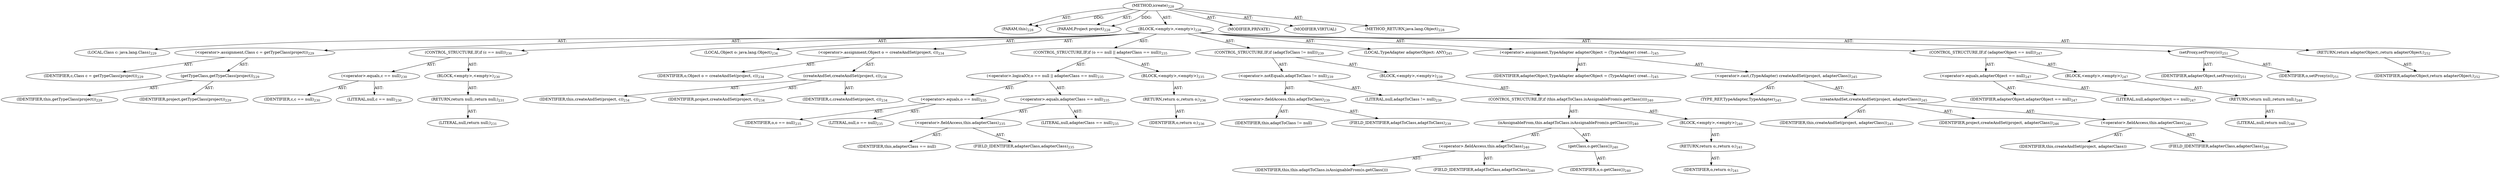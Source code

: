digraph "icreate" {  
"111669149708" [label = <(METHOD,icreate)<SUB>228</SUB>> ]
"115964117000" [label = <(PARAM,this)<SUB>228</SUB>> ]
"115964117017" [label = <(PARAM,Project project)<SUB>228</SUB>> ]
"25769803801" [label = <(BLOCK,&lt;empty&gt;,&lt;empty&gt;)<SUB>228</SUB>> ]
"94489280513" [label = <(LOCAL,Class c: java.lang.Class)<SUB>229</SUB>> ]
"30064771139" [label = <(&lt;operator&gt;.assignment,Class c = getTypeClass(project))<SUB>229</SUB>> ]
"68719476806" [label = <(IDENTIFIER,c,Class c = getTypeClass(project))<SUB>229</SUB>> ]
"30064771140" [label = <(getTypeClass,getTypeClass(project))<SUB>229</SUB>> ]
"68719476747" [label = <(IDENTIFIER,this,getTypeClass(project))<SUB>229</SUB>> ]
"68719476807" [label = <(IDENTIFIER,project,getTypeClass(project))<SUB>229</SUB>> ]
"47244640269" [label = <(CONTROL_STRUCTURE,IF,if (c == null))<SUB>230</SUB>> ]
"30064771141" [label = <(&lt;operator&gt;.equals,c == null)<SUB>230</SUB>> ]
"68719476808" [label = <(IDENTIFIER,c,c == null)<SUB>230</SUB>> ]
"90194313229" [label = <(LITERAL,null,c == null)<SUB>230</SUB>> ]
"25769803802" [label = <(BLOCK,&lt;empty&gt;,&lt;empty&gt;)<SUB>230</SUB>> ]
"146028888075" [label = <(RETURN,return null;,return null;)<SUB>231</SUB>> ]
"90194313230" [label = <(LITERAL,null,return null;)<SUB>231</SUB>> ]
"94489280514" [label = <(LOCAL,Object o: java.lang.Object)<SUB>234</SUB>> ]
"30064771142" [label = <(&lt;operator&gt;.assignment,Object o = createAndSet(project, c))<SUB>234</SUB>> ]
"68719476809" [label = <(IDENTIFIER,o,Object o = createAndSet(project, c))<SUB>234</SUB>> ]
"30064771143" [label = <(createAndSet,createAndSet(project, c))<SUB>234</SUB>> ]
"68719476748" [label = <(IDENTIFIER,this,createAndSet(project, c))<SUB>234</SUB>> ]
"68719476810" [label = <(IDENTIFIER,project,createAndSet(project, c))<SUB>234</SUB>> ]
"68719476811" [label = <(IDENTIFIER,c,createAndSet(project, c))<SUB>234</SUB>> ]
"47244640270" [label = <(CONTROL_STRUCTURE,IF,if (o == null || adapterClass == null))<SUB>235</SUB>> ]
"30064771144" [label = <(&lt;operator&gt;.logicalOr,o == null || adapterClass == null)<SUB>235</SUB>> ]
"30064771145" [label = <(&lt;operator&gt;.equals,o == null)<SUB>235</SUB>> ]
"68719476812" [label = <(IDENTIFIER,o,o == null)<SUB>235</SUB>> ]
"90194313231" [label = <(LITERAL,null,o == null)<SUB>235</SUB>> ]
"30064771146" [label = <(&lt;operator&gt;.equals,adapterClass == null)<SUB>235</SUB>> ]
"30064771147" [label = <(&lt;operator&gt;.fieldAccess,this.adapterClass)<SUB>235</SUB>> ]
"68719476813" [label = <(IDENTIFIER,this,adapterClass == null)> ]
"55834574879" [label = <(FIELD_IDENTIFIER,adapterClass,adapterClass)<SUB>235</SUB>> ]
"90194313232" [label = <(LITERAL,null,adapterClass == null)<SUB>235</SUB>> ]
"25769803803" [label = <(BLOCK,&lt;empty&gt;,&lt;empty&gt;)<SUB>235</SUB>> ]
"146028888076" [label = <(RETURN,return o;,return o;)<SUB>236</SUB>> ]
"68719476814" [label = <(IDENTIFIER,o,return o;)<SUB>236</SUB>> ]
"47244640271" [label = <(CONTROL_STRUCTURE,IF,if (adaptToClass != null))<SUB>239</SUB>> ]
"30064771148" [label = <(&lt;operator&gt;.notEquals,adaptToClass != null)<SUB>239</SUB>> ]
"30064771149" [label = <(&lt;operator&gt;.fieldAccess,this.adaptToClass)<SUB>239</SUB>> ]
"68719476815" [label = <(IDENTIFIER,this,adaptToClass != null)> ]
"55834574880" [label = <(FIELD_IDENTIFIER,adaptToClass,adaptToClass)<SUB>239</SUB>> ]
"90194313233" [label = <(LITERAL,null,adaptToClass != null)<SUB>239</SUB>> ]
"25769803804" [label = <(BLOCK,&lt;empty&gt;,&lt;empty&gt;)<SUB>239</SUB>> ]
"47244640272" [label = <(CONTROL_STRUCTURE,IF,if (this.adaptToClass.isAssignableFrom(o.getClass())))<SUB>240</SUB>> ]
"30064771150" [label = <(isAssignableFrom,this.adaptToClass.isAssignableFrom(o.getClass()))<SUB>240</SUB>> ]
"30064771151" [label = <(&lt;operator&gt;.fieldAccess,this.adaptToClass)<SUB>240</SUB>> ]
"68719476816" [label = <(IDENTIFIER,this,this.adaptToClass.isAssignableFrom(o.getClass()))> ]
"55834574881" [label = <(FIELD_IDENTIFIER,adaptToClass,adaptToClass)<SUB>240</SUB>> ]
"30064771152" [label = <(getClass,o.getClass())<SUB>240</SUB>> ]
"68719476817" [label = <(IDENTIFIER,o,o.getClass())<SUB>240</SUB>> ]
"25769803805" [label = <(BLOCK,&lt;empty&gt;,&lt;empty&gt;)<SUB>240</SUB>> ]
"146028888077" [label = <(RETURN,return o;,return o;)<SUB>241</SUB>> ]
"68719476818" [label = <(IDENTIFIER,o,return o;)<SUB>241</SUB>> ]
"94489280515" [label = <(LOCAL,TypeAdapter adapterObject: ANY)<SUB>245</SUB>> ]
"30064771153" [label = <(&lt;operator&gt;.assignment,TypeAdapter adapterObject = (TypeAdapter) creat...)<SUB>245</SUB>> ]
"68719476819" [label = <(IDENTIFIER,adapterObject,TypeAdapter adapterObject = (TypeAdapter) creat...)<SUB>245</SUB>> ]
"30064771154" [label = <(&lt;operator&gt;.cast,(TypeAdapter) createAndSet(project, adapterClass))<SUB>245</SUB>> ]
"180388626432" [label = <(TYPE_REF,TypeAdapter,TypeAdapter)<SUB>245</SUB>> ]
"30064771155" [label = <(createAndSet,createAndSet(project, adapterClass))<SUB>245</SUB>> ]
"68719476749" [label = <(IDENTIFIER,this,createAndSet(project, adapterClass))<SUB>245</SUB>> ]
"68719476820" [label = <(IDENTIFIER,project,createAndSet(project, adapterClass))<SUB>246</SUB>> ]
"30064771156" [label = <(&lt;operator&gt;.fieldAccess,this.adapterClass)<SUB>246</SUB>> ]
"68719476821" [label = <(IDENTIFIER,this,createAndSet(project, adapterClass))> ]
"55834574882" [label = <(FIELD_IDENTIFIER,adapterClass,adapterClass)<SUB>246</SUB>> ]
"47244640273" [label = <(CONTROL_STRUCTURE,IF,if (adapterObject == null))<SUB>247</SUB>> ]
"30064771157" [label = <(&lt;operator&gt;.equals,adapterObject == null)<SUB>247</SUB>> ]
"68719476822" [label = <(IDENTIFIER,adapterObject,adapterObject == null)<SUB>247</SUB>> ]
"90194313234" [label = <(LITERAL,null,adapterObject == null)<SUB>247</SUB>> ]
"25769803806" [label = <(BLOCK,&lt;empty&gt;,&lt;empty&gt;)<SUB>247</SUB>> ]
"146028888078" [label = <(RETURN,return null;,return null;)<SUB>248</SUB>> ]
"90194313235" [label = <(LITERAL,null,return null;)<SUB>248</SUB>> ]
"30064771158" [label = <(setProxy,setProxy(o))<SUB>251</SUB>> ]
"68719476823" [label = <(IDENTIFIER,adapterObject,setProxy(o))<SUB>251</SUB>> ]
"68719476824" [label = <(IDENTIFIER,o,setProxy(o))<SUB>251</SUB>> ]
"146028888079" [label = <(RETURN,return adapterObject;,return adapterObject;)<SUB>252</SUB>> ]
"68719476825" [label = <(IDENTIFIER,adapterObject,return adapterObject;)<SUB>252</SUB>> ]
"133143986206" [label = <(MODIFIER,PRIVATE)> ]
"133143986207" [label = <(MODIFIER,VIRTUAL)> ]
"128849018892" [label = <(METHOD_RETURN,java.lang.Object)<SUB>228</SUB>> ]
  "111669149708" -> "115964117000"  [ label = "AST: "] 
  "111669149708" -> "115964117017"  [ label = "AST: "] 
  "111669149708" -> "25769803801"  [ label = "AST: "] 
  "111669149708" -> "133143986206"  [ label = "AST: "] 
  "111669149708" -> "133143986207"  [ label = "AST: "] 
  "111669149708" -> "128849018892"  [ label = "AST: "] 
  "25769803801" -> "94489280513"  [ label = "AST: "] 
  "25769803801" -> "30064771139"  [ label = "AST: "] 
  "25769803801" -> "47244640269"  [ label = "AST: "] 
  "25769803801" -> "94489280514"  [ label = "AST: "] 
  "25769803801" -> "30064771142"  [ label = "AST: "] 
  "25769803801" -> "47244640270"  [ label = "AST: "] 
  "25769803801" -> "47244640271"  [ label = "AST: "] 
  "25769803801" -> "94489280515"  [ label = "AST: "] 
  "25769803801" -> "30064771153"  [ label = "AST: "] 
  "25769803801" -> "47244640273"  [ label = "AST: "] 
  "25769803801" -> "30064771158"  [ label = "AST: "] 
  "25769803801" -> "146028888079"  [ label = "AST: "] 
  "30064771139" -> "68719476806"  [ label = "AST: "] 
  "30064771139" -> "30064771140"  [ label = "AST: "] 
  "30064771140" -> "68719476747"  [ label = "AST: "] 
  "30064771140" -> "68719476807"  [ label = "AST: "] 
  "47244640269" -> "30064771141"  [ label = "AST: "] 
  "47244640269" -> "25769803802"  [ label = "AST: "] 
  "30064771141" -> "68719476808"  [ label = "AST: "] 
  "30064771141" -> "90194313229"  [ label = "AST: "] 
  "25769803802" -> "146028888075"  [ label = "AST: "] 
  "146028888075" -> "90194313230"  [ label = "AST: "] 
  "30064771142" -> "68719476809"  [ label = "AST: "] 
  "30064771142" -> "30064771143"  [ label = "AST: "] 
  "30064771143" -> "68719476748"  [ label = "AST: "] 
  "30064771143" -> "68719476810"  [ label = "AST: "] 
  "30064771143" -> "68719476811"  [ label = "AST: "] 
  "47244640270" -> "30064771144"  [ label = "AST: "] 
  "47244640270" -> "25769803803"  [ label = "AST: "] 
  "30064771144" -> "30064771145"  [ label = "AST: "] 
  "30064771144" -> "30064771146"  [ label = "AST: "] 
  "30064771145" -> "68719476812"  [ label = "AST: "] 
  "30064771145" -> "90194313231"  [ label = "AST: "] 
  "30064771146" -> "30064771147"  [ label = "AST: "] 
  "30064771146" -> "90194313232"  [ label = "AST: "] 
  "30064771147" -> "68719476813"  [ label = "AST: "] 
  "30064771147" -> "55834574879"  [ label = "AST: "] 
  "25769803803" -> "146028888076"  [ label = "AST: "] 
  "146028888076" -> "68719476814"  [ label = "AST: "] 
  "47244640271" -> "30064771148"  [ label = "AST: "] 
  "47244640271" -> "25769803804"  [ label = "AST: "] 
  "30064771148" -> "30064771149"  [ label = "AST: "] 
  "30064771148" -> "90194313233"  [ label = "AST: "] 
  "30064771149" -> "68719476815"  [ label = "AST: "] 
  "30064771149" -> "55834574880"  [ label = "AST: "] 
  "25769803804" -> "47244640272"  [ label = "AST: "] 
  "47244640272" -> "30064771150"  [ label = "AST: "] 
  "47244640272" -> "25769803805"  [ label = "AST: "] 
  "30064771150" -> "30064771151"  [ label = "AST: "] 
  "30064771150" -> "30064771152"  [ label = "AST: "] 
  "30064771151" -> "68719476816"  [ label = "AST: "] 
  "30064771151" -> "55834574881"  [ label = "AST: "] 
  "30064771152" -> "68719476817"  [ label = "AST: "] 
  "25769803805" -> "146028888077"  [ label = "AST: "] 
  "146028888077" -> "68719476818"  [ label = "AST: "] 
  "30064771153" -> "68719476819"  [ label = "AST: "] 
  "30064771153" -> "30064771154"  [ label = "AST: "] 
  "30064771154" -> "180388626432"  [ label = "AST: "] 
  "30064771154" -> "30064771155"  [ label = "AST: "] 
  "30064771155" -> "68719476749"  [ label = "AST: "] 
  "30064771155" -> "68719476820"  [ label = "AST: "] 
  "30064771155" -> "30064771156"  [ label = "AST: "] 
  "30064771156" -> "68719476821"  [ label = "AST: "] 
  "30064771156" -> "55834574882"  [ label = "AST: "] 
  "47244640273" -> "30064771157"  [ label = "AST: "] 
  "47244640273" -> "25769803806"  [ label = "AST: "] 
  "30064771157" -> "68719476822"  [ label = "AST: "] 
  "30064771157" -> "90194313234"  [ label = "AST: "] 
  "25769803806" -> "146028888078"  [ label = "AST: "] 
  "146028888078" -> "90194313235"  [ label = "AST: "] 
  "30064771158" -> "68719476823"  [ label = "AST: "] 
  "30064771158" -> "68719476824"  [ label = "AST: "] 
  "146028888079" -> "68719476825"  [ label = "AST: "] 
  "111669149708" -> "115964117000"  [ label = "DDG: "] 
  "111669149708" -> "115964117017"  [ label = "DDG: "] 
}
